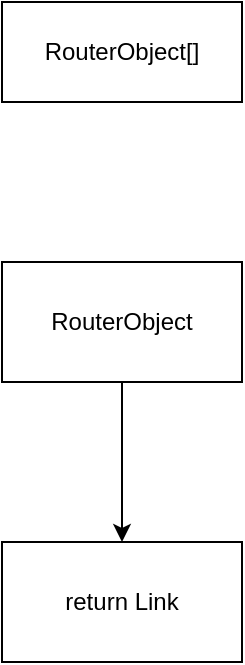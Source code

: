 <mxfile version="16.2.2" type="github">
  <diagram id="PgKaXs7rVHdaOKFZjQFd" name="Page-1">
    <mxGraphModel dx="950" dy="700" grid="1" gridSize="10" guides="1" tooltips="1" connect="1" arrows="1" fold="1" page="1" pageScale="1" pageWidth="827" pageHeight="1169" math="0" shadow="0">
      <root>
        <mxCell id="0" />
        <mxCell id="1" parent="0" />
        <mxCell id="mqnWkfAjujdiSxIboMaL-3" value="" style="edgeStyle=orthogonalEdgeStyle;rounded=0;orthogonalLoop=1;jettySize=auto;html=1;" edge="1" parent="1" source="mqnWkfAjujdiSxIboMaL-1" target="mqnWkfAjujdiSxIboMaL-2">
          <mxGeometry relative="1" as="geometry" />
        </mxCell>
        <mxCell id="mqnWkfAjujdiSxIboMaL-1" value="RouterObject" style="rounded=0;whiteSpace=wrap;html=1;" vertex="1" parent="1">
          <mxGeometry x="280" y="200" width="120" height="60" as="geometry" />
        </mxCell>
        <mxCell id="mqnWkfAjujdiSxIboMaL-2" value="return Link" style="whiteSpace=wrap;html=1;rounded=0;" vertex="1" parent="1">
          <mxGeometry x="280" y="340" width="120" height="60" as="geometry" />
        </mxCell>
        <mxCell id="mqnWkfAjujdiSxIboMaL-5" value="RouterObject[]" style="rounded=0;whiteSpace=wrap;html=1;" vertex="1" parent="1">
          <mxGeometry x="280" y="70" width="120" height="50" as="geometry" />
        </mxCell>
      </root>
    </mxGraphModel>
  </diagram>
</mxfile>
